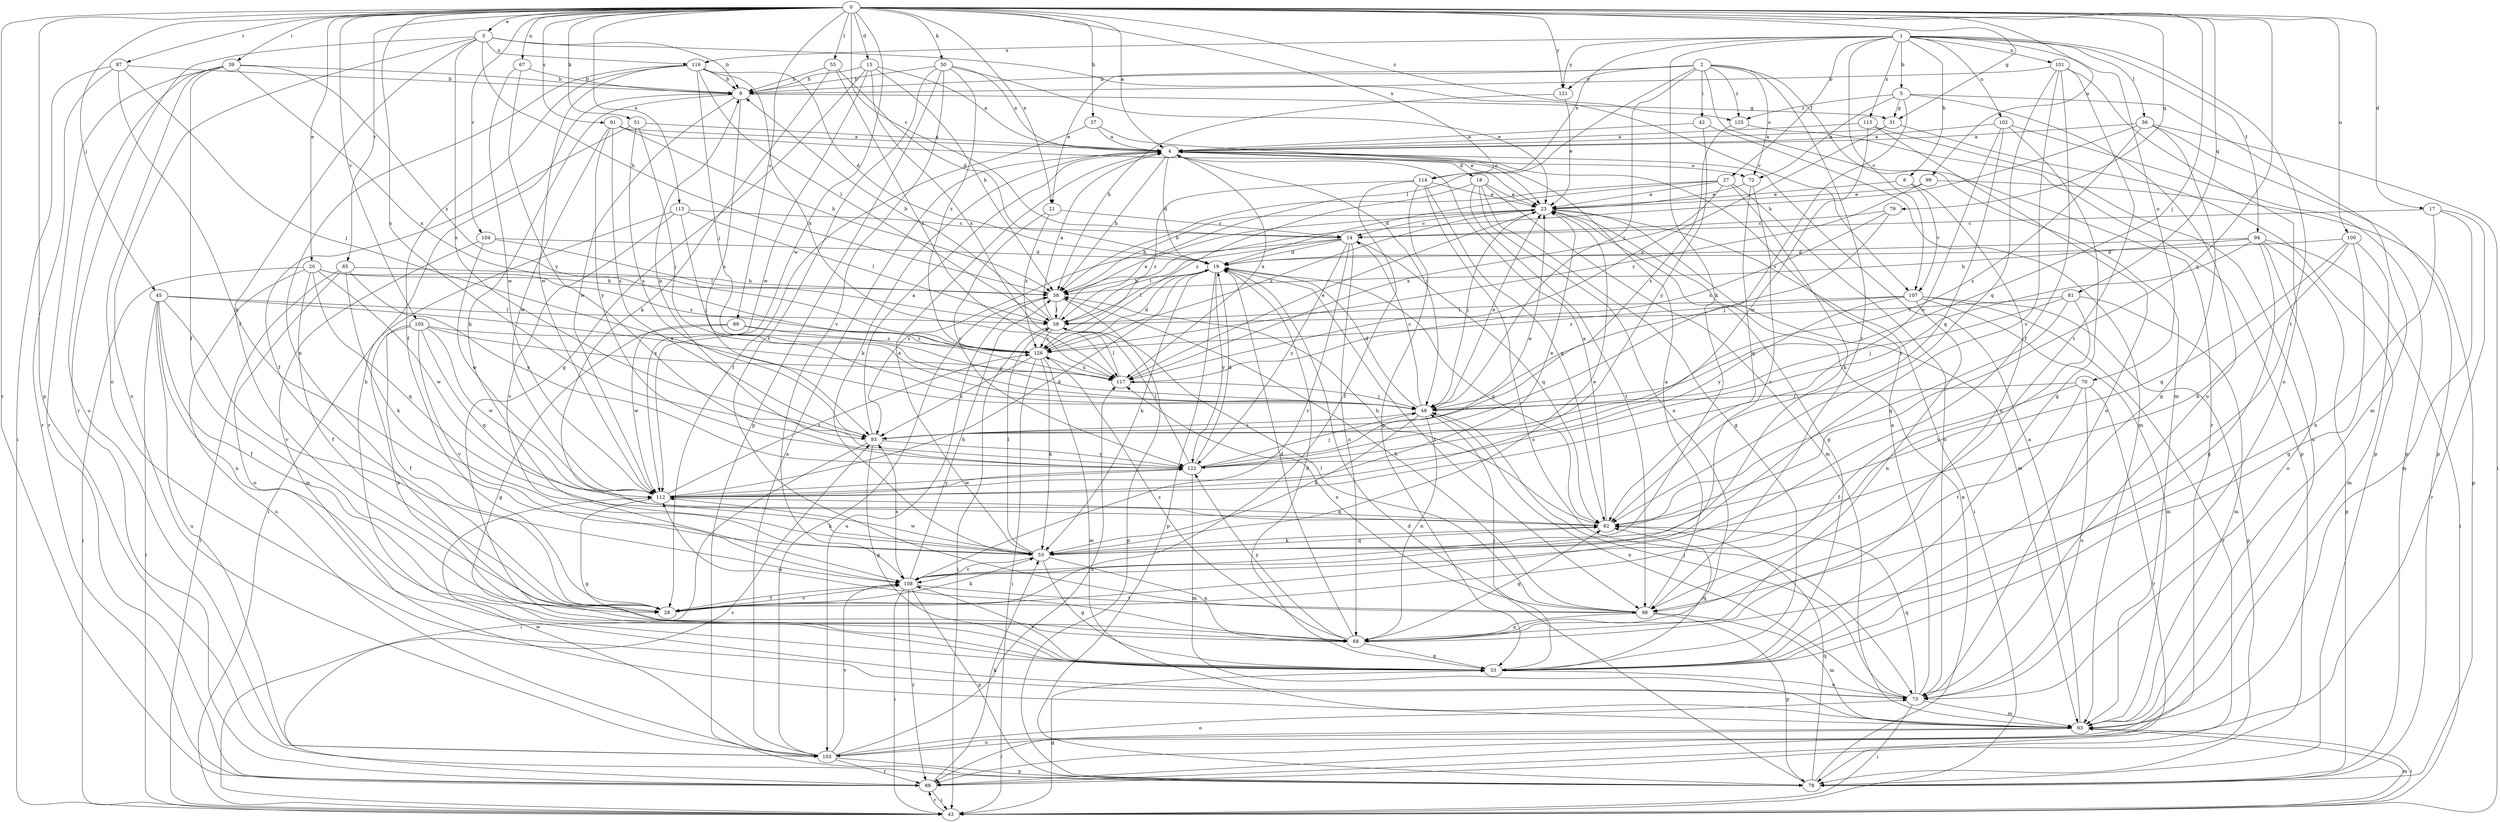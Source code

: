 strict digraph  {
0;
1;
2;
3;
4;
5;
8;
9;
14;
15;
17;
18;
19;
20;
21;
23;
27;
28;
31;
33;
37;
38;
39;
42;
43;
45;
48;
50;
51;
53;
55;
56;
58;
63;
67;
68;
70;
72;
73;
78;
79;
81;
82;
85;
87;
88;
89;
91;
93;
94;
98;
99;
100;
101;
102;
103;
104;
105;
107;
108;
112;
113;
114;
115;
116;
117;
121;
122;
125;
126;
0 -> 3  [label=a];
0 -> 4  [label=a];
0 -> 14  [label=c];
0 -> 15  [label=d];
0 -> 17  [label=d];
0 -> 20  [label=e];
0 -> 21  [label=e];
0 -> 31  [label=g];
0 -> 37  [label=h];
0 -> 39  [label=i];
0 -> 45  [label=j];
0 -> 48  [label=j];
0 -> 50  [label=k];
0 -> 51  [label=k];
0 -> 55  [label=l];
0 -> 67  [label=n];
0 -> 78  [label=p];
0 -> 79  [label=q];
0 -> 81  [label=q];
0 -> 82  [label=q];
0 -> 85  [label=r];
0 -> 87  [label=r];
0 -> 88  [label=r];
0 -> 89  [label=s];
0 -> 91  [label=s];
0 -> 93  [label=s];
0 -> 99  [label=u];
0 -> 100  [label=u];
0 -> 104  [label=v];
0 -> 105  [label=v];
0 -> 112  [label=w];
0 -> 113  [label=x];
0 -> 114  [label=x];
0 -> 121  [label=y];
0 -> 125  [label=z];
1 -> 5  [label=b];
1 -> 8  [label=b];
1 -> 27  [label=f];
1 -> 53  [label=k];
1 -> 56  [label=l];
1 -> 70  [label=o];
1 -> 94  [label=t];
1 -> 98  [label=t];
1 -> 101  [label=u];
1 -> 102  [label=u];
1 -> 107  [label=v];
1 -> 114  [label=x];
1 -> 115  [label=x];
1 -> 116  [label=x];
1 -> 121  [label=y];
2 -> 9  [label=b];
2 -> 21  [label=e];
2 -> 42  [label=i];
2 -> 48  [label=j];
2 -> 58  [label=l];
2 -> 63  [label=m];
2 -> 72  [label=o];
2 -> 88  [label=r];
2 -> 98  [label=t];
2 -> 121  [label=y];
2 -> 125  [label=z];
3 -> 9  [label=b];
3 -> 28  [label=f];
3 -> 38  [label=h];
3 -> 88  [label=r];
3 -> 93  [label=s];
3 -> 103  [label=u];
3 -> 107  [label=v];
3 -> 116  [label=x];
4 -> 18  [label=d];
4 -> 19  [label=d];
4 -> 38  [label=h];
4 -> 48  [label=j];
4 -> 53  [label=k];
4 -> 72  [label=o];
4 -> 117  [label=x];
5 -> 31  [label=g];
5 -> 63  [label=m];
5 -> 72  [label=o];
5 -> 73  [label=o];
5 -> 93  [label=s];
5 -> 125  [label=z];
8 -> 23  [label=e];
8 -> 68  [label=n];
8 -> 107  [label=v];
9 -> 31  [label=g];
9 -> 53  [label=k];
9 -> 93  [label=s];
9 -> 112  [label=w];
14 -> 19  [label=d];
14 -> 58  [label=l];
14 -> 68  [label=n];
14 -> 82  [label=q];
14 -> 93  [label=s];
14 -> 108  [label=v];
14 -> 122  [label=y];
15 -> 4  [label=a];
15 -> 9  [label=b];
15 -> 33  [label=g];
15 -> 38  [label=h];
15 -> 112  [label=w];
15 -> 117  [label=x];
17 -> 14  [label=c];
17 -> 63  [label=m];
17 -> 68  [label=n];
17 -> 88  [label=r];
18 -> 23  [label=e];
18 -> 33  [label=g];
18 -> 63  [label=m];
18 -> 68  [label=n];
18 -> 98  [label=t];
18 -> 126  [label=z];
19 -> 38  [label=h];
19 -> 53  [label=k];
19 -> 58  [label=l];
19 -> 78  [label=p];
19 -> 82  [label=q];
19 -> 98  [label=t];
19 -> 122  [label=y];
20 -> 28  [label=f];
20 -> 38  [label=h];
20 -> 43  [label=i];
20 -> 82  [label=q];
20 -> 103  [label=u];
20 -> 112  [label=w];
20 -> 126  [label=z];
21 -> 14  [label=c];
21 -> 122  [label=y];
21 -> 126  [label=z];
23 -> 14  [label=c];
23 -> 33  [label=g];
23 -> 38  [label=h];
23 -> 43  [label=i];
23 -> 48  [label=j];
23 -> 63  [label=m];
23 -> 126  [label=z];
27 -> 19  [label=d];
27 -> 23  [label=e];
27 -> 38  [label=h];
27 -> 53  [label=k];
27 -> 73  [label=o];
27 -> 117  [label=x];
28 -> 53  [label=k];
28 -> 108  [label=v];
31 -> 4  [label=a];
31 -> 78  [label=p];
31 -> 117  [label=x];
33 -> 9  [label=b];
33 -> 19  [label=d];
33 -> 48  [label=j];
33 -> 73  [label=o];
33 -> 82  [label=q];
33 -> 108  [label=v];
37 -> 4  [label=a];
37 -> 23  [label=e];
37 -> 28  [label=f];
38 -> 58  [label=l];
38 -> 78  [label=p];
38 -> 103  [label=u];
39 -> 9  [label=b];
39 -> 28  [label=f];
39 -> 73  [label=o];
39 -> 88  [label=r];
39 -> 103  [label=u];
39 -> 117  [label=x];
39 -> 126  [label=z];
42 -> 4  [label=a];
42 -> 63  [label=m];
42 -> 122  [label=y];
43 -> 33  [label=g];
43 -> 63  [label=m];
43 -> 88  [label=r];
45 -> 28  [label=f];
45 -> 43  [label=i];
45 -> 58  [label=l];
45 -> 68  [label=n];
45 -> 103  [label=u];
45 -> 108  [label=v];
45 -> 117  [label=x];
48 -> 14  [label=c];
48 -> 19  [label=d];
48 -> 23  [label=e];
48 -> 53  [label=k];
48 -> 68  [label=n];
48 -> 73  [label=o];
48 -> 93  [label=s];
50 -> 4  [label=a];
50 -> 9  [label=b];
50 -> 23  [label=e];
50 -> 78  [label=p];
50 -> 98  [label=t];
50 -> 108  [label=v];
50 -> 126  [label=z];
51 -> 4  [label=a];
51 -> 28  [label=f];
51 -> 48  [label=j];
51 -> 93  [label=s];
53 -> 4  [label=a];
53 -> 23  [label=e];
53 -> 33  [label=g];
53 -> 58  [label=l];
53 -> 68  [label=n];
53 -> 82  [label=q];
53 -> 108  [label=v];
53 -> 112  [label=w];
55 -> 9  [label=b];
55 -> 19  [label=d];
55 -> 53  [label=k];
55 -> 117  [label=x];
56 -> 4  [label=a];
56 -> 33  [label=g];
56 -> 38  [label=h];
56 -> 43  [label=i];
56 -> 78  [label=p];
56 -> 93  [label=s];
58 -> 4  [label=a];
58 -> 9  [label=b];
58 -> 23  [label=e];
58 -> 43  [label=i];
58 -> 126  [label=z];
63 -> 4  [label=a];
63 -> 43  [label=i];
63 -> 88  [label=r];
63 -> 103  [label=u];
67 -> 9  [label=b];
67 -> 112  [label=w];
67 -> 122  [label=y];
68 -> 19  [label=d];
68 -> 33  [label=g];
68 -> 82  [label=q];
68 -> 112  [label=w];
68 -> 122  [label=y];
68 -> 126  [label=z];
70 -> 28  [label=f];
70 -> 48  [label=j];
70 -> 73  [label=o];
70 -> 88  [label=r];
70 -> 98  [label=t];
72 -> 23  [label=e];
72 -> 82  [label=q];
72 -> 108  [label=v];
73 -> 4  [label=a];
73 -> 43  [label=i];
73 -> 48  [label=j];
73 -> 63  [label=m];
73 -> 82  [label=q];
78 -> 19  [label=d];
78 -> 23  [label=e];
78 -> 82  [label=q];
79 -> 14  [label=c];
79 -> 48  [label=j];
79 -> 117  [label=x];
81 -> 48  [label=j];
81 -> 58  [label=l];
81 -> 63  [label=m];
81 -> 82  [label=q];
81 -> 108  [label=v];
82 -> 4  [label=a];
82 -> 38  [label=h];
82 -> 53  [label=k];
85 -> 38  [label=h];
85 -> 43  [label=i];
85 -> 53  [label=k];
85 -> 73  [label=o];
85 -> 122  [label=y];
87 -> 9  [label=b];
87 -> 43  [label=i];
87 -> 48  [label=j];
87 -> 53  [label=k];
87 -> 88  [label=r];
88 -> 43  [label=i];
88 -> 53  [label=k];
88 -> 93  [label=s];
89 -> 33  [label=g];
89 -> 48  [label=j];
89 -> 112  [label=w];
89 -> 126  [label=z];
91 -> 4  [label=a];
91 -> 23  [label=e];
91 -> 38  [label=h];
91 -> 93  [label=s];
91 -> 112  [label=w];
91 -> 122  [label=y];
93 -> 4  [label=a];
93 -> 33  [label=g];
93 -> 43  [label=i];
93 -> 122  [label=y];
94 -> 19  [label=d];
94 -> 33  [label=g];
94 -> 38  [label=h];
94 -> 43  [label=i];
94 -> 73  [label=o];
94 -> 78  [label=p];
94 -> 122  [label=y];
98 -> 4  [label=a];
98 -> 38  [label=h];
98 -> 58  [label=l];
98 -> 63  [label=m];
98 -> 68  [label=n];
98 -> 78  [label=p];
98 -> 117  [label=x];
99 -> 23  [label=e];
99 -> 78  [label=p];
99 -> 126  [label=z];
100 -> 19  [label=d];
100 -> 33  [label=g];
100 -> 53  [label=k];
100 -> 63  [label=m];
100 -> 82  [label=q];
101 -> 9  [label=b];
101 -> 28  [label=f];
101 -> 73  [label=o];
101 -> 82  [label=q];
101 -> 98  [label=t];
101 -> 108  [label=v];
102 -> 4  [label=a];
102 -> 33  [label=g];
102 -> 78  [label=p];
102 -> 82  [label=q];
102 -> 112  [label=w];
103 -> 4  [label=a];
103 -> 38  [label=h];
103 -> 73  [label=o];
103 -> 78  [label=p];
103 -> 88  [label=r];
103 -> 108  [label=v];
103 -> 112  [label=w];
103 -> 117  [label=x];
104 -> 19  [label=d];
104 -> 58  [label=l];
104 -> 63  [label=m];
104 -> 112  [label=w];
105 -> 28  [label=f];
105 -> 68  [label=n];
105 -> 82  [label=q];
105 -> 108  [label=v];
105 -> 112  [label=w];
105 -> 117  [label=x];
105 -> 126  [label=z];
107 -> 58  [label=l];
107 -> 63  [label=m];
107 -> 68  [label=n];
107 -> 78  [label=p];
107 -> 88  [label=r];
107 -> 122  [label=y];
107 -> 126  [label=z];
108 -> 28  [label=f];
108 -> 38  [label=h];
108 -> 43  [label=i];
108 -> 78  [label=p];
108 -> 88  [label=r];
108 -> 93  [label=s];
108 -> 98  [label=t];
112 -> 19  [label=d];
112 -> 23  [label=e];
112 -> 33  [label=g];
112 -> 82  [label=q];
112 -> 122  [label=y];
112 -> 126  [label=z];
113 -> 14  [label=c];
113 -> 43  [label=i];
113 -> 48  [label=j];
113 -> 58  [label=l];
113 -> 108  [label=v];
114 -> 23  [label=e];
114 -> 28  [label=f];
114 -> 33  [label=g];
114 -> 73  [label=o];
114 -> 82  [label=q];
114 -> 126  [label=z];
115 -> 4  [label=a];
115 -> 73  [label=o];
115 -> 103  [label=u];
115 -> 112  [label=w];
116 -> 9  [label=b];
116 -> 19  [label=d];
116 -> 28  [label=f];
116 -> 48  [label=j];
116 -> 58  [label=l];
116 -> 68  [label=n];
116 -> 112  [label=w];
116 -> 117  [label=x];
117 -> 23  [label=e];
117 -> 48  [label=j];
117 -> 58  [label=l];
121 -> 23  [label=e];
121 -> 38  [label=h];
122 -> 9  [label=b];
122 -> 19  [label=d];
122 -> 23  [label=e];
122 -> 48  [label=j];
122 -> 58  [label=l];
122 -> 63  [label=m];
122 -> 112  [label=w];
125 -> 78  [label=p];
125 -> 93  [label=s];
126 -> 19  [label=d];
126 -> 43  [label=i];
126 -> 53  [label=k];
126 -> 63  [label=m];
126 -> 93  [label=s];
126 -> 117  [label=x];
}
